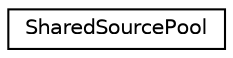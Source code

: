 digraph "Graphical Class Hierarchy"
{
  edge [fontname="Helvetica",fontsize="10",labelfontname="Helvetica",labelfontsize="10"];
  node [fontname="Helvetica",fontsize="10",shape=record];
  rankdir="LR";
  Node1 [label="SharedSourcePool",height=0.2,width=0.4,color="black", fillcolor="white", style="filled",URL="$class_shared_source_pool.html"];
}
